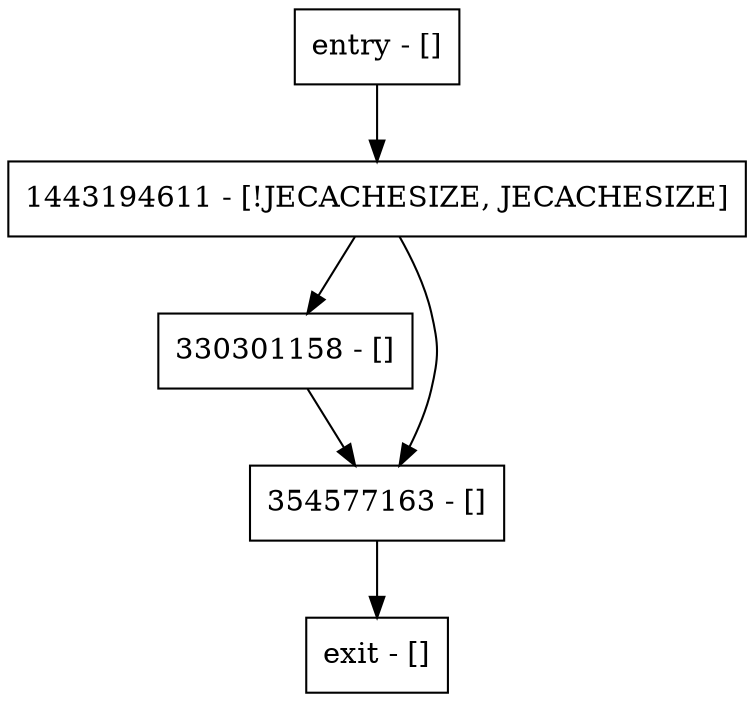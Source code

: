 digraph byteArraySize {
node [shape=record];
entry [label="entry - []"];
exit [label="exit - []"];
1443194611 [label="1443194611 - [!JECACHESIZE, JECACHESIZE]"];
330301158 [label="330301158 - []"];
354577163 [label="354577163 - []"];
entry;
exit;
entry -> 1443194611;
1443194611 -> 330301158;
1443194611 -> 354577163;
330301158 -> 354577163;
354577163 -> exit;
}
